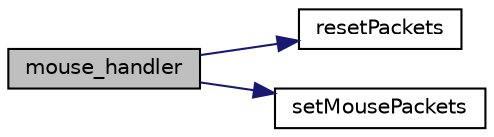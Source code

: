 digraph "mouse_handler"
{
  edge [fontname="Helvetica",fontsize="10",labelfontname="Helvetica",labelfontsize="10"];
  node [fontname="Helvetica",fontsize="10",shape=record];
  rankdir="LR";
  Node12 [label="mouse_handler",height=0.2,width=0.4,color="black", fillcolor="grey75", style="filled", fontcolor="black"];
  Node12 -> Node13 [color="midnightblue",fontsize="10",style="solid",fontname="Helvetica"];
  Node13 [label="resetPackets",height=0.2,width=0.4,color="black", fillcolor="white", style="filled",URL="$group___mouse.html#ga118d7812788fa2e952c48f01fe8d2064",tooltip="Resets values from the packets. "];
  Node12 -> Node14 [color="midnightblue",fontsize="10",style="solid",fontname="Helvetica"];
  Node14 [label="setMousePackets",height=0.2,width=0.4,color="black", fillcolor="white", style="filled",URL="$group___mouse.html#gabc2eb979929eb923e5a41ed65523f97e",tooltip="Fills the mouse_t structure with correct values. "];
}
